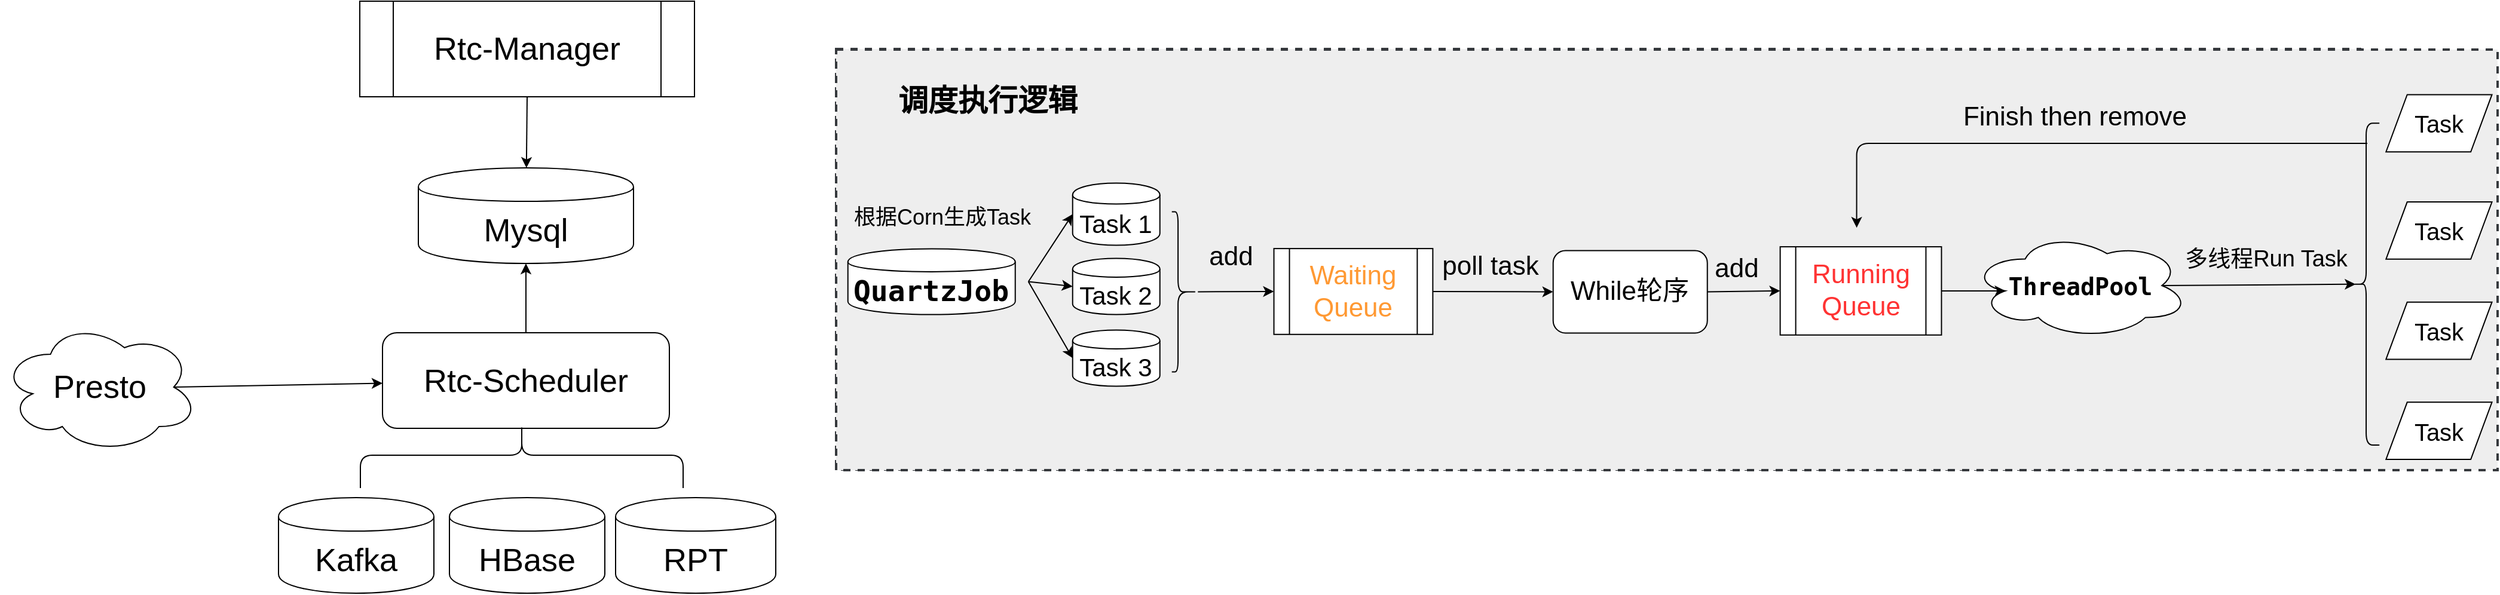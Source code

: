 <mxfile pages="1" version="11.2.1" type="github"><diagram id="6GGWvpli2ypJI9R8YyCM" name="第 1 页"><mxGraphModel dx="2031" dy="1101" grid="1" gridSize="10" guides="1" tooltips="1" connect="1" arrows="1" fold="1" page="1" pageScale="1" pageWidth="5000" pageHeight="5000" math="0" shadow="0"><root><mxCell id="0"/><mxCell id="1" parent="0"/><mxCell id="wfswNdiwdFXzxna1z3ZK-1" value="&lt;font style=&quot;font-size: 27px&quot;&gt;Rtc-Manager&lt;/font&gt;" style="shape=process;whiteSpace=wrap;html=1;backgroundOutline=1;" vertex="1" parent="1"><mxGeometry x="730" y="150" width="280" height="80" as="geometry"/></mxCell><mxCell id="wfswNdiwdFXzxna1z3ZK-2" value="&lt;font style=&quot;font-size: 27px&quot;&gt;Rtc-&lt;span style=&quot;font-family: &amp;#34;microsoft yahei&amp;#34; , &amp;#34;arial&amp;#34; , &amp;#34;helvetica&amp;#34; , sans-serif ; text-align: left ; background-color: rgb(255 , 255 , 255)&quot;&gt;Scheduler&lt;/span&gt;&lt;/font&gt;" style="rounded=1;whiteSpace=wrap;html=1;" vertex="1" parent="1"><mxGeometry x="749" y="427.5" width="240" height="80" as="geometry"/></mxCell><mxCell id="wfswNdiwdFXzxna1z3ZK-3" value="&lt;font style=&quot;font-size: 27px&quot;&gt;Mysql&lt;/font&gt;" style="shape=cylinder;whiteSpace=wrap;html=1;boundedLbl=1;backgroundOutline=1;" vertex="1" parent="1"><mxGeometry x="779" y="289.5" width="180" height="80" as="geometry"/></mxCell><mxCell id="wfswNdiwdFXzxna1z3ZK-6" value="&lt;font style=&quot;font-size: 27px&quot;&gt;Presto&lt;/font&gt;" style="ellipse;shape=cloud;whiteSpace=wrap;html=1;" vertex="1" parent="1"><mxGeometry x="430" y="418" width="165" height="110" as="geometry"/></mxCell><mxCell id="wfswNdiwdFXzxna1z3ZK-7" value="&lt;font style=&quot;font-size: 27px&quot;&gt;Kafka&lt;/font&gt;" style="shape=cylinder;whiteSpace=wrap;html=1;boundedLbl=1;backgroundOutline=1;" vertex="1" parent="1"><mxGeometry x="662" y="565.5" width="130" height="80" as="geometry"/></mxCell><mxCell id="wfswNdiwdFXzxna1z3ZK-9" value="&lt;font style=&quot;font-size: 27px&quot;&gt;HBase&lt;/font&gt;" style="shape=cylinder;whiteSpace=wrap;html=1;boundedLbl=1;backgroundOutline=1;" vertex="1" parent="1"><mxGeometry x="805" y="565.5" width="130" height="80" as="geometry"/></mxCell><mxCell id="wfswNdiwdFXzxna1z3ZK-10" value="&lt;font style=&quot;font-size: 27px&quot;&gt;RPT&lt;/font&gt;" style="shape=cylinder;whiteSpace=wrap;html=1;boundedLbl=1;backgroundOutline=1;" vertex="1" parent="1"><mxGeometry x="944" y="565.5" width="134" height="80" as="geometry"/></mxCell><mxCell id="wfswNdiwdFXzxna1z3ZK-81" value="" style="group" vertex="1" connectable="0" parent="1"><mxGeometry x="1128.5" y="190" width="1390" height="352.5" as="geometry"/></mxCell><mxCell id="wfswNdiwdFXzxna1z3ZK-12" value="" style="rounded=0;whiteSpace=wrap;html=1;strokeWidth=2;fillColor=#eeeeee;dashed=1;strokeColor=#36393d;" vertex="1" parent="wfswNdiwdFXzxna1z3ZK-81"><mxGeometry width="1275" height="352" as="geometry"/></mxCell><mxCell id="wfswNdiwdFXzxna1z3ZK-43" value="&lt;font style=&quot;font-size: 25px&quot;&gt;&lt;b&gt;调度执行逻辑&lt;/b&gt;&lt;/font&gt;" style="text;html=1;strokeColor=none;fillColor=none;align=center;verticalAlign=middle;whiteSpace=wrap;rounded=0;dashed=1;" vertex="1" parent="wfswNdiwdFXzxna1z3ZK-81"><mxGeometry x="31.017" y="29.932" width="190.53" height="23.946" as="geometry"/></mxCell><mxCell id="wfswNdiwdFXzxna1z3ZK-14" value="&lt;font style=&quot;font-size: 22px&quot;&gt;Waiting Queue&lt;/font&gt;" style="shape=process;whiteSpace=wrap;html=1;backgroundOutline=1;" vertex="1" parent="wfswNdiwdFXzxna1z3ZK-81"><mxGeometry x="365.259" y="166.548" width="132.928" height="71.837" as="geometry"/></mxCell><mxCell id="wfswNdiwdFXzxna1z3ZK-15" value="&lt;font style=&quot;font-size: 14px&quot;&gt;While轮序&lt;/font&gt;" style="rounded=1;whiteSpace=wrap;html=1;" vertex="1" parent="wfswNdiwdFXzxna1z3ZK-81"><mxGeometry x="575.862" y="166.728" width="129" height="69" as="geometry"/></mxCell><mxCell id="wfswNdiwdFXzxna1z3ZK-16" value="" style="endArrow=classic;html=1;exitX=1;exitY=0.5;exitDx=0;exitDy=0;entryX=0;entryY=0.5;entryDx=0;entryDy=0;" edge="1" parent="wfswNdiwdFXzxna1z3ZK-81" source="wfswNdiwdFXzxna1z3ZK-14" target="wfswNdiwdFXzxna1z3ZK-15"><mxGeometry width="50" height="50" relative="1" as="geometry"><mxPoint x="441.139" y="131.102" as="sourcePoint"/><mxPoint x="496.525" y="71.238" as="targetPoint"/></mxGeometry></mxCell><mxCell id="wfswNdiwdFXzxna1z3ZK-17" value="Running Queue" style="shape=process;whiteSpace=wrap;html=1;backgroundOutline=1;" vertex="1" parent="wfswNdiwdFXzxna1z3ZK-81"><mxGeometry x="738.304" y="155.048" width="132.928" height="71.837" as="geometry"/></mxCell><mxCell id="wfswNdiwdFXzxna1z3ZK-18" value="&lt;font style=&quot;font-size: 14px&quot;&gt;poll task&lt;/font&gt;" style="text;html=1;strokeColor=none;fillColor=none;align=center;verticalAlign=middle;whiteSpace=wrap;rounded=0;" vertex="1" parent="wfswNdiwdFXzxna1z3ZK-81"><mxGeometry x="498.187" y="160.435" width="77.541" height="23.946" as="geometry"/></mxCell><mxCell id="wfswNdiwdFXzxna1z3ZK-19" value="" style="endArrow=classic;html=1;exitX=1;exitY=0.5;exitDx=0;exitDy=0;entryX=0;entryY=0.5;entryDx=0;entryDy=0;" edge="1" parent="wfswNdiwdFXzxna1z3ZK-81" source="wfswNdiwdFXzxna1z3ZK-15" target="wfswNdiwdFXzxna1z3ZK-17"><mxGeometry width="50" height="50" relative="1" as="geometry"><mxPoint x="693.994" y="131.102" as="sourcePoint"/><mxPoint x="749.381" y="71.238" as="targetPoint"/></mxGeometry></mxCell><mxCell id="wfswNdiwdFXzxna1z3ZK-20" value="&lt;span style=&quot;font-size: 14px&quot;&gt;add&lt;/span&gt;" style="text;html=1;strokeColor=none;fillColor=none;align=center;verticalAlign=middle;whiteSpace=wrap;rounded=0;" vertex="1" parent="wfswNdiwdFXzxna1z3ZK-81"><mxGeometry x="662.424" y="160.435" width="77.541" height="23.946" as="geometry"/></mxCell><mxCell id="wfswNdiwdFXzxna1z3ZK-21" value="&lt;pre&gt;&lt;b&gt;&lt;font&gt;ThreadPool&lt;/font&gt;&lt;/b&gt;&lt;/pre&gt;" style="ellipse;shape=cloud;whiteSpace=wrap;html=1;" vertex="1" parent="wfswNdiwdFXzxna1z3ZK-81"><mxGeometry x="896.709" y="143.075" width="132.928" height="95.782" as="geometry"/></mxCell><mxCell id="wfswNdiwdFXzxna1z3ZK-22" value="" style="endArrow=classic;html=1;exitX=1;exitY=0.5;exitDx=0;exitDy=0;" edge="1" parent="wfswNdiwdFXzxna1z3ZK-81" source="wfswNdiwdFXzxna1z3ZK-17"><mxGeometry width="50" height="50" relative="1" as="geometry"><mxPoint x="882.309" y="131.102" as="sourcePoint"/><mxPoint x="904.464" y="190.966" as="targetPoint"/></mxGeometry></mxCell><mxCell id="wfswNdiwdFXzxna1z3ZK-23" value="Task" style="shape=parallelogram;perimeter=parallelogramPerimeter;whiteSpace=wrap;html=1;" vertex="1" parent="wfswNdiwdFXzxna1z3ZK-81"><mxGeometry x="1295.642" y="37.728" width="88.619" height="47.891" as="geometry"/></mxCell><mxCell id="wfswNdiwdFXzxna1z3ZK-24" value="Task" style="shape=parallelogram;perimeter=parallelogramPerimeter;whiteSpace=wrap;html=1;" vertex="1" parent="wfswNdiwdFXzxna1z3ZK-81"><mxGeometry x="1295.642" y="127.524" width="88.619" height="47.891" as="geometry"/></mxCell><mxCell id="wfswNdiwdFXzxna1z3ZK-25" value="Task" style="shape=parallelogram;perimeter=parallelogramPerimeter;whiteSpace=wrap;html=1;" vertex="1" parent="wfswNdiwdFXzxna1z3ZK-81"><mxGeometry x="1295.642" y="211.333" width="88.619" height="47.891" as="geometry"/></mxCell><mxCell id="wfswNdiwdFXzxna1z3ZK-26" value="Task" style="shape=parallelogram;perimeter=parallelogramPerimeter;whiteSpace=wrap;html=1;" vertex="1" parent="wfswNdiwdFXzxna1z3ZK-81"><mxGeometry x="1295.642" y="295.143" width="88.619" height="47.891" as="geometry"/></mxCell><mxCell id="wfswNdiwdFXzxna1z3ZK-27" value="" style="shape=curlyBracket;whiteSpace=wrap;html=1;rounded=1;strokeWidth=1;" vertex="1" parent="wfswNdiwdFXzxna1z3ZK-81"><mxGeometry x="1267.949" y="61.673" width="22.155" height="269.388" as="geometry"/></mxCell><mxCell id="wfswNdiwdFXzxna1z3ZK-28" value="" style="edgeStyle=orthogonalEdgeStyle;rounded=0;orthogonalLoop=1;jettySize=auto;html=1;" edge="1" parent="wfswNdiwdFXzxna1z3ZK-81"><mxGeometry relative="1" as="geometry"><mxPoint x="1026.314" y="189.769" as="sourcePoint"/><mxPoint x="1137.087" y="189.769" as="targetPoint"/></mxGeometry></mxCell><mxCell id="wfswNdiwdFXzxna1z3ZK-29" value="&lt;span style=&quot;font-size: 14px&quot;&gt;多线程Run Task&lt;/span&gt;" style="text;html=1;strokeColor=none;fillColor=none;align=center;verticalAlign=middle;whiteSpace=wrap;rounded=0;" vertex="1" parent="wfswNdiwdFXzxna1z3ZK-81"><mxGeometry x="1013.021" y="152.653" width="144.005" height="23.946" as="geometry"/></mxCell><mxCell id="wfswNdiwdFXzxna1z3ZK-30" value="" style="edgeStyle=segmentEdgeStyle;endArrow=classic;html=1;" edge="1" parent="wfswNdiwdFXzxna1z3ZK-81"><mxGeometry width="50" height="50" relative="1" as="geometry"><mxPoint x="1149.826" y="79.619" as="sourcePoint"/><mxPoint x="804.768" y="149.061" as="targetPoint"/></mxGeometry></mxCell><mxCell id="wfswNdiwdFXzxna1z3ZK-31" value="&lt;span style=&quot;font-size: 14px&quot;&gt;Finish then remove&lt;/span&gt;" style="text;html=1;strokeColor=none;fillColor=none;align=center;verticalAlign=middle;whiteSpace=wrap;rounded=0;" vertex="1" parent="wfswNdiwdFXzxna1z3ZK-81"><mxGeometry x="876.77" y="53.279" width="144.005" height="23.946" as="geometry"/></mxCell><mxCell id="wfswNdiwdFXzxna1z3ZK-32" value="&lt;pre&gt;&lt;font size=&quot;1&quot;&gt;&lt;b style=&quot;font-size: 24px&quot;&gt;QuartzJob&lt;/b&gt;&lt;/font&gt;&lt;/pre&gt;" style="shape=cylinder;whiteSpace=wrap;html=1;boundedLbl=1;backgroundOutline=1;strokeWidth=1;" vertex="1" parent="wfswNdiwdFXzxna1z3ZK-81"><mxGeometry x="8.862" y="166.728" width="140" height="55" as="geometry"/></mxCell><mxCell id="wfswNdiwdFXzxna1z3ZK-33" value="&lt;font style=&quot;font-size: 21px&quot;&gt;Task 1&lt;/font&gt;" style="shape=cylinder;whiteSpace=wrap;html=1;boundedLbl=1;backgroundOutline=1;strokeWidth=1;" vertex="1" parent="wfswNdiwdFXzxna1z3ZK-81"><mxGeometry x="196.862" y="111.728" width="73" height="52" as="geometry"/></mxCell><mxCell id="wfswNdiwdFXzxna1z3ZK-34" value="&lt;span style=&quot;font-size: 21px&quot;&gt;Task 2&lt;/span&gt;" style="shape=cylinder;whiteSpace=wrap;html=1;boundedLbl=1;backgroundOutline=1;strokeWidth=1;" vertex="1" parent="wfswNdiwdFXzxna1z3ZK-81"><mxGeometry x="196.862" y="174.728" width="73" height="47" as="geometry"/></mxCell><mxCell id="wfswNdiwdFXzxna1z3ZK-35" value="&lt;span style=&quot;font-size: 21px&quot;&gt;Task 3&lt;/span&gt;" style="shape=cylinder;whiteSpace=wrap;html=1;boundedLbl=1;backgroundOutline=1;strokeWidth=1;" vertex="1" parent="wfswNdiwdFXzxna1z3ZK-81"><mxGeometry x="196.862" y="234.728" width="73" height="47" as="geometry"/></mxCell><mxCell id="wfswNdiwdFXzxna1z3ZK-36" value="" style="endArrow=classic;html=1;exitX=1;exitY=0.5;exitDx=0;exitDy=0;entryX=0;entryY=0.5;entryDx=0;entryDy=0;" edge="1" parent="wfswNdiwdFXzxna1z3ZK-81" target="wfswNdiwdFXzxna1z3ZK-33"><mxGeometry width="50" height="50" relative="1" as="geometry"><mxPoint x="159.862" y="194.228" as="sourcePoint"/><mxPoint x="174.944" y="137.088" as="targetPoint"/></mxGeometry></mxCell><mxCell id="wfswNdiwdFXzxna1z3ZK-37" value="" style="endArrow=classic;html=1;exitX=1;exitY=0.5;exitDx=0;exitDy=0;entryX=0;entryY=0.5;entryDx=0;entryDy=0;" edge="1" parent="wfswNdiwdFXzxna1z3ZK-81" target="wfswNdiwdFXzxna1z3ZK-34"><mxGeometry width="50" height="50" relative="1" as="geometry"><mxPoint x="159.862" y="194.228" as="sourcePoint"/><mxPoint x="219.412" y="160.35" as="targetPoint"/></mxGeometry></mxCell><mxCell id="wfswNdiwdFXzxna1z3ZK-38" value="" style="endArrow=classic;html=1;exitX=1;exitY=0.5;exitDx=0;exitDy=0;entryX=0;entryY=0.5;entryDx=0;entryDy=0;" edge="1" parent="wfswNdiwdFXzxna1z3ZK-81" target="wfswNdiwdFXzxna1z3ZK-35"><mxGeometry width="50" height="50" relative="1" as="geometry"><mxPoint x="159.862" y="194.228" as="sourcePoint"/><mxPoint x="219.254" y="201.741" as="targetPoint"/></mxGeometry></mxCell><mxCell id="wfswNdiwdFXzxna1z3ZK-39" value="&lt;font style=&quot;font-size: 18px&quot;&gt;根据Corn生成Task&lt;/font&gt;" style="text;html=1;strokeColor=none;fillColor=none;align=center;verticalAlign=middle;whiteSpace=wrap;rounded=0;" vertex="1" parent="wfswNdiwdFXzxna1z3ZK-81"><mxGeometry x="8.862" y="128.728" width="159" height="24" as="geometry"/></mxCell><mxCell id="wfswNdiwdFXzxna1z3ZK-40" value="" style="shape=curlyBracket;whiteSpace=wrap;html=1;rounded=1;strokeWidth=1;size=0.764;rotation=180;" vertex="1" parent="wfswNdiwdFXzxna1z3ZK-81"><mxGeometry x="279.862" y="135.728" width="22" height="134" as="geometry"/></mxCell><mxCell id="wfswNdiwdFXzxna1z3ZK-41" value="" style="endArrow=classic;html=1;exitX=0.1;exitY=0.5;exitDx=0;exitDy=0;exitPerimeter=0;entryX=0;entryY=0.5;entryDx=0;entryDy=0;" edge="1" parent="wfswNdiwdFXzxna1z3ZK-81" target="wfswNdiwdFXzxna1z3ZK-14"><mxGeometry width="50" height="50" relative="1" as="geometry"><mxPoint x="301.662" y="202.728" as="sourcePoint"/><mxPoint x="365.259" y="274.776" as="targetPoint"/></mxGeometry></mxCell><mxCell id="wfswNdiwdFXzxna1z3ZK-42" value="&lt;font style=&quot;font-size: 22px&quot;&gt;add&lt;/font&gt;" style="text;html=1;strokeColor=none;fillColor=none;align=center;verticalAlign=middle;whiteSpace=wrap;rounded=0;" vertex="1" parent="wfswNdiwdFXzxna1z3ZK-81"><mxGeometry x="307.657" y="161.034" width="44.309" height="23.946" as="geometry"/></mxCell><mxCell id="wfswNdiwdFXzxna1z3ZK-46" value="" style="rounded=0;whiteSpace=wrap;html=1;strokeWidth=2;fillColor=#eeeeee;dashed=1;strokeColor=#36393d;" vertex="1" parent="wfswNdiwdFXzxna1z3ZK-81"><mxGeometry y="0.5" width="1390" height="352" as="geometry"/></mxCell><mxCell id="wfswNdiwdFXzxna1z3ZK-47" value="" style="group" vertex="1" connectable="0" parent="wfswNdiwdFXzxna1z3ZK-81"><mxGeometry x="9.862" y="32.228" width="1253.399" height="305.306" as="geometry"/></mxCell><mxCell id="wfswNdiwdFXzxna1z3ZK-48" value="&lt;font style=&quot;font-size: 22px&quot; color=&quot;#ff9933&quot;&gt;Waiting Queue&lt;/font&gt;" style="shape=process;whiteSpace=wrap;html=1;backgroundOutline=1;" vertex="1" parent="wfswNdiwdFXzxna1z3ZK-47"><mxGeometry x="356.397" y="134.82" width="132.928" height="71.837" as="geometry"/></mxCell><mxCell id="wfswNdiwdFXzxna1z3ZK-49" value="&lt;font style=&quot;font-size: 22px&quot;&gt;While轮序&lt;/font&gt;" style="rounded=1;whiteSpace=wrap;html=1;" vertex="1" parent="wfswNdiwdFXzxna1z3ZK-47"><mxGeometry x="590" y="136.5" width="129" height="69" as="geometry"/></mxCell><mxCell id="wfswNdiwdFXzxna1z3ZK-50" value="" style="endArrow=classic;html=1;exitX=1;exitY=0.5;exitDx=0;exitDy=0;entryX=0;entryY=0.5;entryDx=0;entryDy=0;" edge="1" parent="wfswNdiwdFXzxna1z3ZK-47" source="wfswNdiwdFXzxna1z3ZK-48" target="wfswNdiwdFXzxna1z3ZK-49"><mxGeometry width="50" height="50" relative="1" as="geometry"><mxPoint x="432.277" y="99.374" as="sourcePoint"/><mxPoint x="487.663" y="39.51" as="targetPoint"/></mxGeometry></mxCell><mxCell id="wfswNdiwdFXzxna1z3ZK-52" value="&lt;font style=&quot;font-size: 22px&quot;&gt;poll task&lt;/font&gt;" style="text;html=1;strokeColor=none;fillColor=none;align=center;verticalAlign=middle;whiteSpace=wrap;rounded=0;" vertex="1" parent="wfswNdiwdFXzxna1z3ZK-47"><mxGeometry x="486" y="138" width="104" height="24" as="geometry"/></mxCell><mxCell id="wfswNdiwdFXzxna1z3ZK-56" value="" style="endArrow=classic;html=1;exitX=1;exitY=0.5;exitDx=0;exitDy=0;" edge="1" parent="wfswNdiwdFXzxna1z3ZK-47" source="wfswNdiwdFXzxna1z3ZK-51"><mxGeometry width="50" height="50" relative="1" as="geometry"><mxPoint x="873.447" y="99.374" as="sourcePoint"/><mxPoint x="895.602" y="159.238" as="targetPoint"/></mxGeometry></mxCell><mxCell id="wfswNdiwdFXzxna1z3ZK-57" value="&lt;font style=&quot;font-size: 20px&quot;&gt;Task&lt;/font&gt;" style="shape=parallelogram;perimeter=parallelogramPerimeter;whiteSpace=wrap;html=1;" vertex="1" parent="wfswNdiwdFXzxna1z3ZK-47"><mxGeometry x="1286.781" y="6" width="88.619" height="47.891" as="geometry"/></mxCell><mxCell id="wfswNdiwdFXzxna1z3ZK-58" value="&lt;font style=&quot;font-size: 20px&quot;&gt;Task&lt;/font&gt;" style="shape=parallelogram;perimeter=parallelogramPerimeter;whiteSpace=wrap;html=1;" vertex="1" parent="wfswNdiwdFXzxna1z3ZK-47"><mxGeometry x="1286.781" y="95.796" width="88.619" height="47.891" as="geometry"/></mxCell><mxCell id="wfswNdiwdFXzxna1z3ZK-59" value="&lt;font style=&quot;font-size: 20px&quot;&gt;Task&lt;/font&gt;" style="shape=parallelogram;perimeter=parallelogramPerimeter;whiteSpace=wrap;html=1;" vertex="1" parent="wfswNdiwdFXzxna1z3ZK-47"><mxGeometry x="1286.781" y="179.605" width="88.619" height="47.891" as="geometry"/></mxCell><mxCell id="wfswNdiwdFXzxna1z3ZK-60" value="&lt;font style=&quot;font-size: 20px&quot;&gt;Task&lt;/font&gt;" style="shape=parallelogram;perimeter=parallelogramPerimeter;whiteSpace=wrap;html=1;" vertex="1" parent="wfswNdiwdFXzxna1z3ZK-47"><mxGeometry x="1286.781" y="263.415" width="88.619" height="47.891" as="geometry"/></mxCell><mxCell id="wfswNdiwdFXzxna1z3ZK-61" value="" style="shape=curlyBracket;whiteSpace=wrap;html=1;rounded=1;strokeWidth=1;" vertex="1" parent="wfswNdiwdFXzxna1z3ZK-47"><mxGeometry x="1259.087" y="29.946" width="22.155" height="269.388" as="geometry"/></mxCell><mxCell id="wfswNdiwdFXzxna1z3ZK-64" value="" style="edgeStyle=segmentEdgeStyle;endArrow=classic;html=1;" edge="1" parent="wfswNdiwdFXzxna1z3ZK-47"><mxGeometry width="50" height="50" relative="1" as="geometry"><mxPoint x="1271.138" y="46.772" as="sourcePoint"/><mxPoint x="843.906" y="117.333" as="targetPoint"/></mxGeometry></mxCell><mxCell id="wfswNdiwdFXzxna1z3ZK-65" value="&lt;font style=&quot;font-size: 22px&quot;&gt;Finish then remove&lt;/font&gt;" style="text;html=1;strokeColor=none;fillColor=none;align=center;verticalAlign=middle;whiteSpace=wrap;rounded=0;" vertex="1" parent="wfswNdiwdFXzxna1z3ZK-47"><mxGeometry x="911" y="13" width="232" height="24" as="geometry"/></mxCell><mxCell id="wfswNdiwdFXzxna1z3ZK-66" value="&lt;pre&gt;&lt;font size=&quot;1&quot;&gt;&lt;b style=&quot;font-size: 24px&quot;&gt;QuartzJob&lt;/b&gt;&lt;/font&gt;&lt;/pre&gt;" style="shape=cylinder;whiteSpace=wrap;html=1;boundedLbl=1;backgroundOutline=1;strokeWidth=1;" vertex="1" parent="wfswNdiwdFXzxna1z3ZK-47"><mxGeometry y="135" width="140" height="55" as="geometry"/></mxCell><mxCell id="wfswNdiwdFXzxna1z3ZK-67" value="&lt;font style=&quot;font-size: 21px&quot;&gt;Task 1&lt;/font&gt;" style="shape=cylinder;whiteSpace=wrap;html=1;boundedLbl=1;backgroundOutline=1;strokeWidth=1;" vertex="1" parent="wfswNdiwdFXzxna1z3ZK-47"><mxGeometry x="188" y="80" width="73" height="52" as="geometry"/></mxCell><mxCell id="wfswNdiwdFXzxna1z3ZK-68" value="&lt;span style=&quot;font-size: 21px&quot;&gt;Task 2&lt;/span&gt;" style="shape=cylinder;whiteSpace=wrap;html=1;boundedLbl=1;backgroundOutline=1;strokeWidth=1;" vertex="1" parent="wfswNdiwdFXzxna1z3ZK-47"><mxGeometry x="188" y="143" width="73" height="47" as="geometry"/></mxCell><mxCell id="wfswNdiwdFXzxna1z3ZK-69" value="&lt;span style=&quot;font-size: 21px&quot;&gt;Task 3&lt;/span&gt;" style="shape=cylinder;whiteSpace=wrap;html=1;boundedLbl=1;backgroundOutline=1;strokeWidth=1;" vertex="1" parent="wfswNdiwdFXzxna1z3ZK-47"><mxGeometry x="188" y="203" width="73" height="47" as="geometry"/></mxCell><mxCell id="wfswNdiwdFXzxna1z3ZK-70" value="" style="endArrow=classic;html=1;exitX=1;exitY=0.5;exitDx=0;exitDy=0;entryX=0;entryY=0.5;entryDx=0;entryDy=0;" edge="1" parent="wfswNdiwdFXzxna1z3ZK-47" target="wfswNdiwdFXzxna1z3ZK-67"><mxGeometry width="50" height="50" relative="1" as="geometry"><mxPoint x="151" y="162.5" as="sourcePoint"/><mxPoint x="166.083" y="105.361" as="targetPoint"/></mxGeometry></mxCell><mxCell id="wfswNdiwdFXzxna1z3ZK-71" value="" style="endArrow=classic;html=1;exitX=1;exitY=0.5;exitDx=0;exitDy=0;entryX=0;entryY=0.5;entryDx=0;entryDy=0;" edge="1" parent="wfswNdiwdFXzxna1z3ZK-47" target="wfswNdiwdFXzxna1z3ZK-68"><mxGeometry width="50" height="50" relative="1" as="geometry"><mxPoint x="151" y="162.5" as="sourcePoint"/><mxPoint x="210.55" y="128.622" as="targetPoint"/></mxGeometry></mxCell><mxCell id="wfswNdiwdFXzxna1z3ZK-72" value="" style="endArrow=classic;html=1;exitX=1;exitY=0.5;exitDx=0;exitDy=0;entryX=0;entryY=0.5;entryDx=0;entryDy=0;" edge="1" parent="wfswNdiwdFXzxna1z3ZK-47" target="wfswNdiwdFXzxna1z3ZK-69"><mxGeometry width="50" height="50" relative="1" as="geometry"><mxPoint x="151" y="162.5" as="sourcePoint"/><mxPoint x="210.392" y="170.014" as="targetPoint"/></mxGeometry></mxCell><mxCell id="wfswNdiwdFXzxna1z3ZK-73" value="&lt;font style=&quot;font-size: 18px&quot;&gt;根据Corn生成Task&lt;/font&gt;" style="text;html=1;strokeColor=none;fillColor=none;align=center;verticalAlign=middle;whiteSpace=wrap;rounded=0;" vertex="1" parent="wfswNdiwdFXzxna1z3ZK-47"><mxGeometry y="97" width="159" height="24" as="geometry"/></mxCell><mxCell id="wfswNdiwdFXzxna1z3ZK-74" value="" style="shape=curlyBracket;whiteSpace=wrap;html=1;rounded=1;strokeWidth=1;size=0.764;rotation=180;" vertex="1" parent="wfswNdiwdFXzxna1z3ZK-47"><mxGeometry x="271" y="104" width="22" height="134" as="geometry"/></mxCell><mxCell id="wfswNdiwdFXzxna1z3ZK-75" value="" style="endArrow=classic;html=1;exitX=0.1;exitY=0.5;exitDx=0;exitDy=0;exitPerimeter=0;entryX=0;entryY=0.5;entryDx=0;entryDy=0;" edge="1" parent="wfswNdiwdFXzxna1z3ZK-47" target="wfswNdiwdFXzxna1z3ZK-48"><mxGeometry width="50" height="50" relative="1" as="geometry"><mxPoint x="292.8" y="171.0" as="sourcePoint"/><mxPoint x="356.397" y="243.048" as="targetPoint"/></mxGeometry></mxCell><mxCell id="wfswNdiwdFXzxna1z3ZK-76" value="&lt;font style=&quot;font-size: 22px&quot;&gt;add&lt;/font&gt;" style="text;html=1;strokeColor=none;fillColor=none;align=center;verticalAlign=middle;whiteSpace=wrap;rounded=0;" vertex="1" parent="wfswNdiwdFXzxna1z3ZK-47"><mxGeometry x="298.795" y="129.306" width="44.309" height="23.946" as="geometry"/></mxCell><mxCell id="wfswNdiwdFXzxna1z3ZK-77" value="&lt;font style=&quot;font-size: 25px&quot;&gt;&lt;b&gt;调度执行逻辑&lt;/b&gt;&lt;/font&gt;" style="text;html=1;strokeColor=none;fillColor=none;align=center;verticalAlign=middle;whiteSpace=wrap;rounded=0;dashed=1;" vertex="1" parent="wfswNdiwdFXzxna1z3ZK-81"><mxGeometry x="31.017" y="30.432" width="190.53" height="23.946" as="geometry"/></mxCell><mxCell id="wfswNdiwdFXzxna1z3ZK-55" value="&lt;pre&gt;&lt;b&gt;&lt;font style=&quot;font-size: 20px&quot;&gt;ThreadPool&lt;/font&gt;&lt;/b&gt;&lt;/pre&gt;" style="ellipse;shape=cloud;whiteSpace=wrap;html=1;" vertex="1" parent="wfswNdiwdFXzxna1z3ZK-81"><mxGeometry x="949" y="153.5" width="183" height="89" as="geometry"/></mxCell><mxCell id="wfswNdiwdFXzxna1z3ZK-51" value="&lt;font style=&quot;font-size: 22px&quot; color=&quot;#ff3333&quot;&gt;Running Queue&lt;/font&gt;" style="shape=process;whiteSpace=wrap;html=1;backgroundOutline=1;" vertex="1" parent="wfswNdiwdFXzxna1z3ZK-81"><mxGeometry x="789.804" y="165.548" width="134.928" height="73.837" as="geometry"/></mxCell><mxCell id="wfswNdiwdFXzxna1z3ZK-53" value="" style="endArrow=classic;html=1;exitX=1;exitY=0.5;exitDx=0;exitDy=0;entryX=0;entryY=0.5;entryDx=0;entryDy=0;" edge="1" parent="wfswNdiwdFXzxna1z3ZK-81" source="wfswNdiwdFXzxna1z3ZK-49" target="wfswNdiwdFXzxna1z3ZK-51"><mxGeometry width="50" height="50" relative="1" as="geometry"><mxPoint x="693.994" y="131.602" as="sourcePoint"/><mxPoint x="749.381" y="71.738" as="targetPoint"/></mxGeometry></mxCell><mxCell id="wfswNdiwdFXzxna1z3ZK-54" value="&lt;font style=&quot;font-size: 22px&quot;&gt;add&lt;/font&gt;" style="text;html=1;strokeColor=none;fillColor=none;align=center;verticalAlign=middle;whiteSpace=wrap;rounded=0;" vertex="1" parent="wfswNdiwdFXzxna1z3ZK-81"><mxGeometry x="714.924" y="171.935" width="77.541" height="23.946" as="geometry"/></mxCell><mxCell id="wfswNdiwdFXzxna1z3ZK-63" value="&lt;font style=&quot;font-size: 19px&quot;&gt;多线程Run Task&lt;/font&gt;" style="text;html=1;strokeColor=none;fillColor=none;align=center;verticalAlign=middle;whiteSpace=wrap;rounded=0;" vertex="1" parent="wfswNdiwdFXzxna1z3ZK-81"><mxGeometry x="1124.021" y="163.653" width="144.005" height="23.946" as="geometry"/></mxCell><mxCell id="wfswNdiwdFXzxna1z3ZK-78" value="" style="endArrow=classic;html=1;exitX=1;exitY=0.5;exitDx=0;exitDy=0;entryX=0.16;entryY=0.55;entryDx=0;entryDy=0;entryPerimeter=0;" edge="1" parent="wfswNdiwdFXzxna1z3ZK-81" source="wfswNdiwdFXzxna1z3ZK-51" target="wfswNdiwdFXzxna1z3ZK-55"><mxGeometry width="50" height="50" relative="1" as="geometry"><mxPoint x="931.362" y="238.728" as="sourcePoint"/><mxPoint x="1006.304" y="237.966" as="targetPoint"/></mxGeometry></mxCell><mxCell id="wfswNdiwdFXzxna1z3ZK-79" value="" style="endArrow=classic;html=1;exitX=0.875;exitY=0.5;exitDx=0;exitDy=0;exitPerimeter=0;entryX=0.1;entryY=0.5;entryDx=0;entryDy=0;entryPerimeter=0;" edge="1" parent="wfswNdiwdFXzxna1z3ZK-81" source="wfswNdiwdFXzxna1z3ZK-55" target="wfswNdiwdFXzxna1z3ZK-61"><mxGeometry width="50" height="50" relative="1" as="geometry"><mxPoint x="1110" y="291" as="sourcePoint"/><mxPoint x="1160" y="241" as="targetPoint"/></mxGeometry></mxCell><mxCell id="wfswNdiwdFXzxna1z3ZK-82" value="" style="endArrow=classic;html=1;exitX=0.5;exitY=1;exitDx=0;exitDy=0;" edge="1" parent="1" source="wfswNdiwdFXzxna1z3ZK-1" target="wfswNdiwdFXzxna1z3ZK-3"><mxGeometry width="50" height="50" relative="1" as="geometry"><mxPoint x="660" y="290" as="sourcePoint"/><mxPoint x="710" y="240" as="targetPoint"/></mxGeometry></mxCell><mxCell id="wfswNdiwdFXzxna1z3ZK-83" value="" style="endArrow=classic;html=1;exitX=0.5;exitY=0;exitDx=0;exitDy=0;entryX=0.5;entryY=1;entryDx=0;entryDy=0;" edge="1" parent="1" source="wfswNdiwdFXzxna1z3ZK-2" target="wfswNdiwdFXzxna1z3ZK-3"><mxGeometry width="50" height="50" relative="1" as="geometry"><mxPoint x="690" y="410" as="sourcePoint"/><mxPoint x="740" y="360" as="targetPoint"/></mxGeometry></mxCell><mxCell id="wfswNdiwdFXzxna1z3ZK-84" value="" style="endArrow=classic;html=1;exitX=0.875;exitY=0.5;exitDx=0;exitDy=0;exitPerimeter=0;" edge="1" parent="1" source="wfswNdiwdFXzxna1z3ZK-6" target="wfswNdiwdFXzxna1z3ZK-2"><mxGeometry width="50" height="50" relative="1" as="geometry"><mxPoint x="650" y="450" as="sourcePoint"/><mxPoint x="700" y="400" as="targetPoint"/></mxGeometry></mxCell><mxCell id="wfswNdiwdFXzxna1z3ZK-85" value="" style="shape=curlyBracket;whiteSpace=wrap;html=1;rounded=1;rotation=90;" vertex="1" parent="1"><mxGeometry x="838" y="395" width="55" height="270" as="geometry"/></mxCell></root></mxGraphModel></diagram></mxfile>